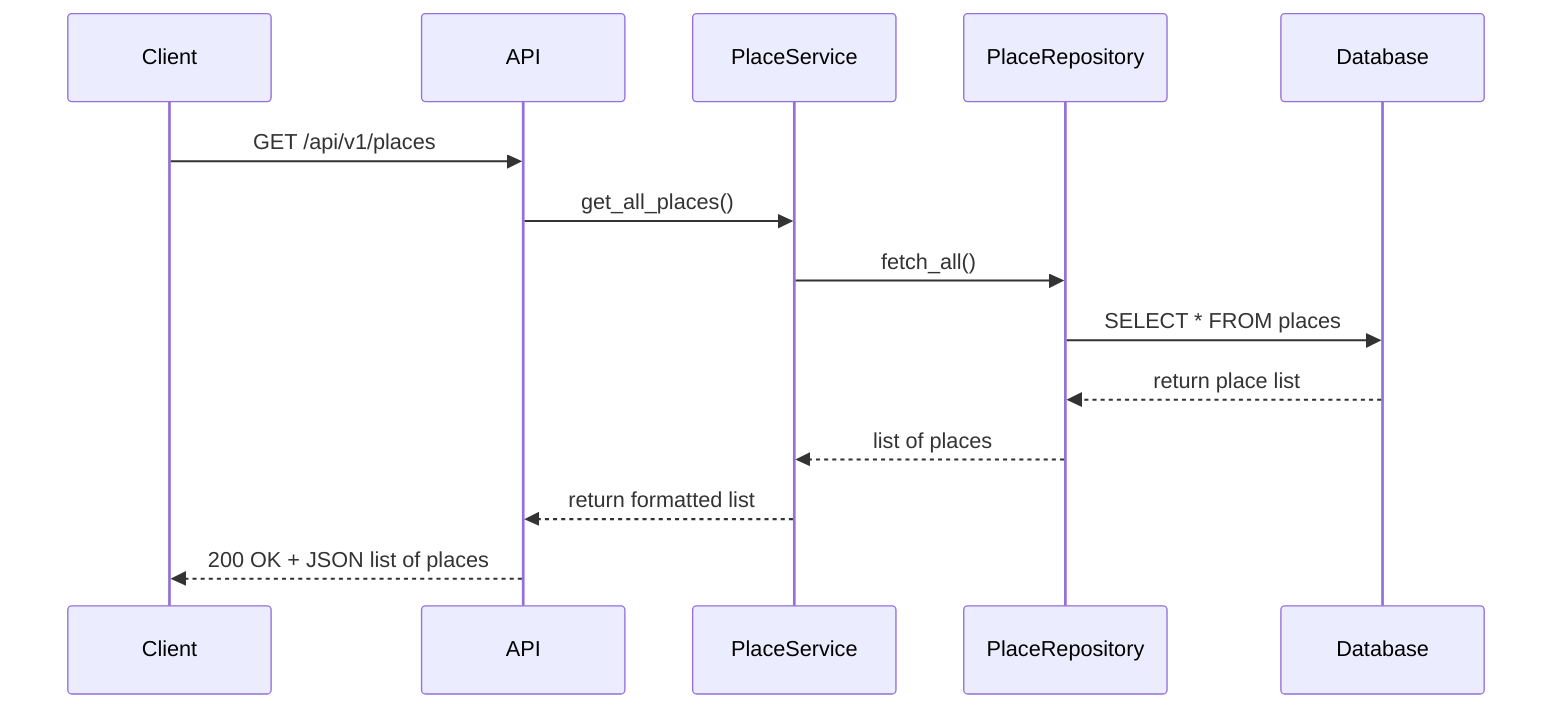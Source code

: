 sequenceDiagram
    participant Client
    participant API
    participant PlaceService
    participant PlaceRepository
    participant Database

    Client->>API: GET /api/v1/places
    API->>PlaceService: get_all_places()
    PlaceService->>PlaceRepository: fetch_all()
    PlaceRepository->>Database: SELECT * FROM places
    Database-->>PlaceRepository: return place list
    PlaceRepository-->>PlaceService: list of places
    PlaceService-->>API: return formatted list
    API-->>Client: 200 OK + JSON list of places